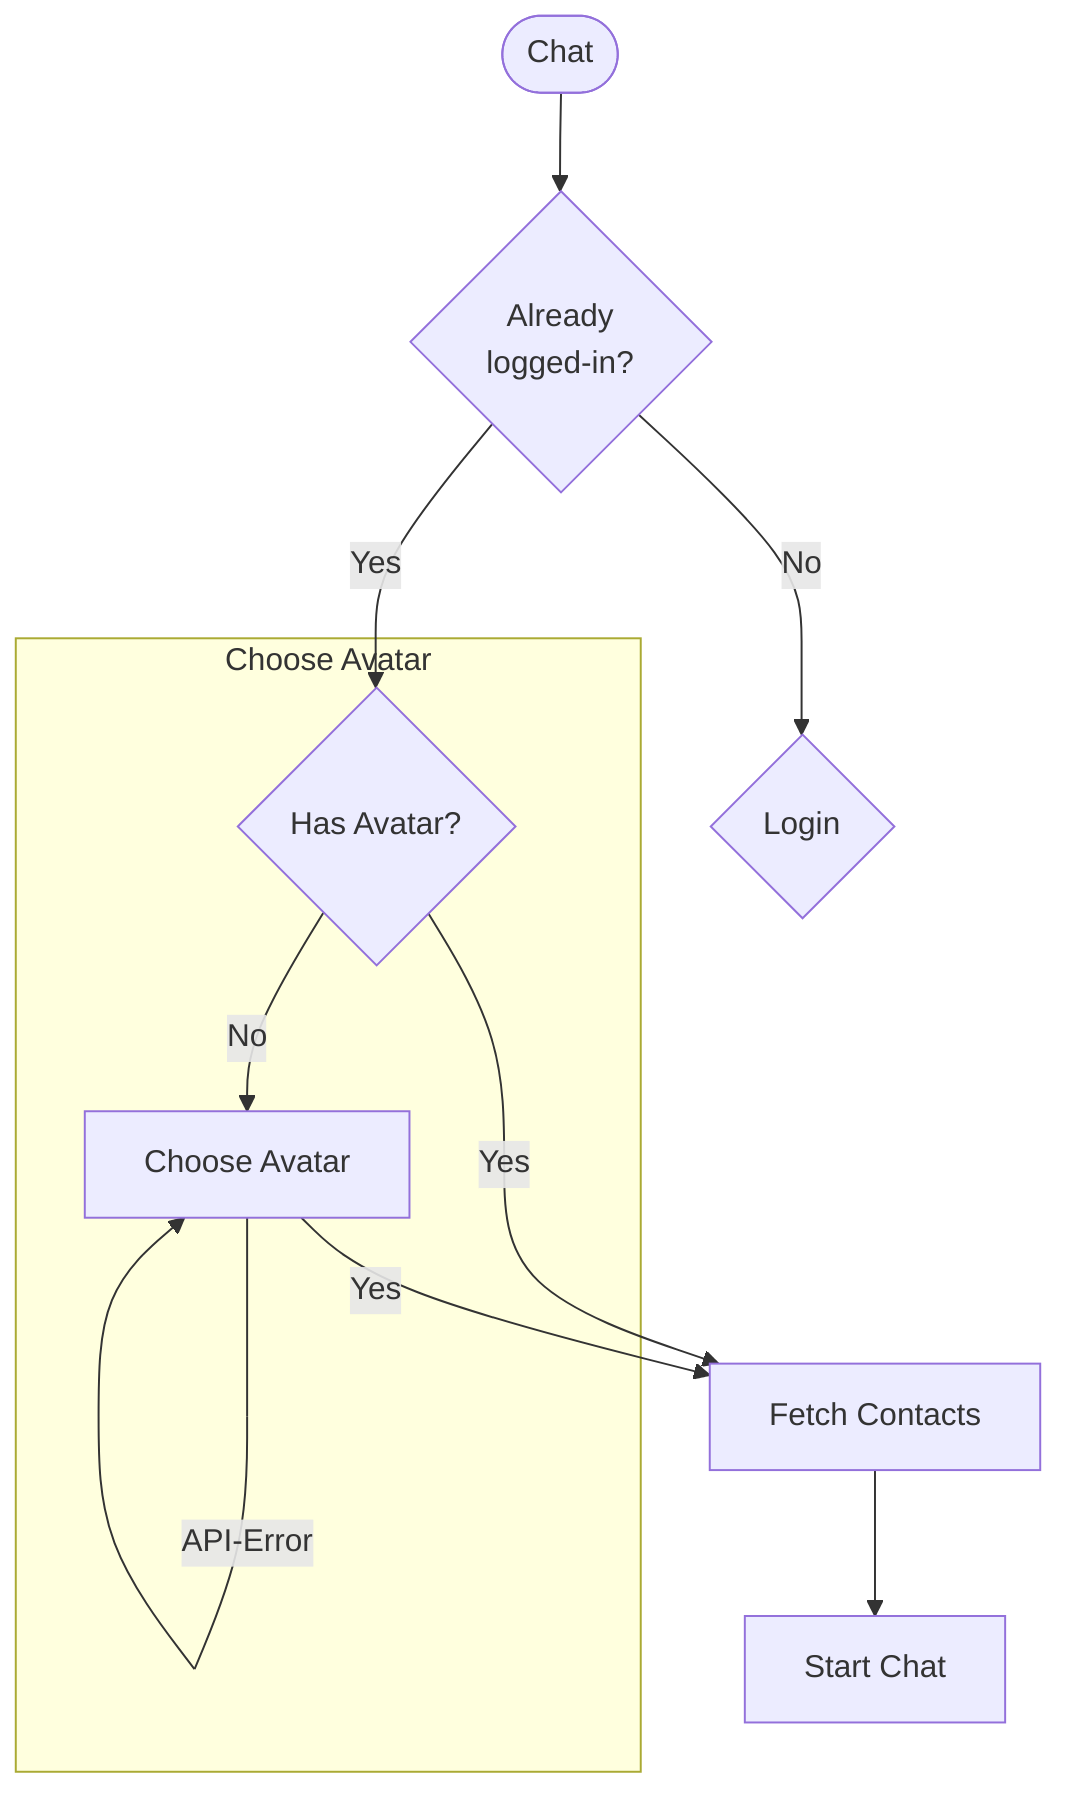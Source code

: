 %% https://mermaid.live/edit#pako:eNptUtFqwzAM_BVhKGzQ_EAYHWlX2KAbZd0etqYPWqwlpoldZLejhP77nLijLkueTtLpfBfUisJIEqkoGXcVvE1znWvw32gEr1Qq6xidMhqWbAqyNgyzm3UYEm9uIUkmsGizmgnl8e6LJ7UpS5KJ0venSO7dEoOygIEIgQVKjwEP6JChqKjYBv7Cq8IH2V581vWzntM-ooUAr8SzSAFQS4_QhWm0HYuufO1mnrXuEXRwM7jxYsIC1VS40F6H4vzsZiClNu6SMMp0Fpu28wZV3Vnt_tgSrf0x3OMD1kp24bqd6ZXlyEE0Pktmfy5i2mDiYVq2fErmzIb_vSXGoiH2fqU_lLbbzoWrqKFcpB5K5G0ucn3yPNw7szrqQqSO9zQW-51ERw8K_X01Iv3G2vruDvWnMZeapHKGn8Ml9gd5-gXli9Sc
graph TB

    %% Registration Process
    A([Chat]) --> L{Already<br>logged-in?}

    %% User is already logged in, avatar check
    L -- Yes --> CheckAvatar{Has Avatar?}

    %% Avatar check and chat
    subgraph Choose Avatar
        CheckAvatar -- No --> SelectAvatar[Choose Avatar]
        SelectAvatar -- API-Error --> SelectAvatar
    end

    CheckAvatar -- Yes --> FetchContacts[Fetch Contacts]

    %% User is not logged in
    L -- No --> B{Login}

    SelectAvatar -- Yes --> FetchContacts

    FetchContacts --> StartChat[Start Chat]